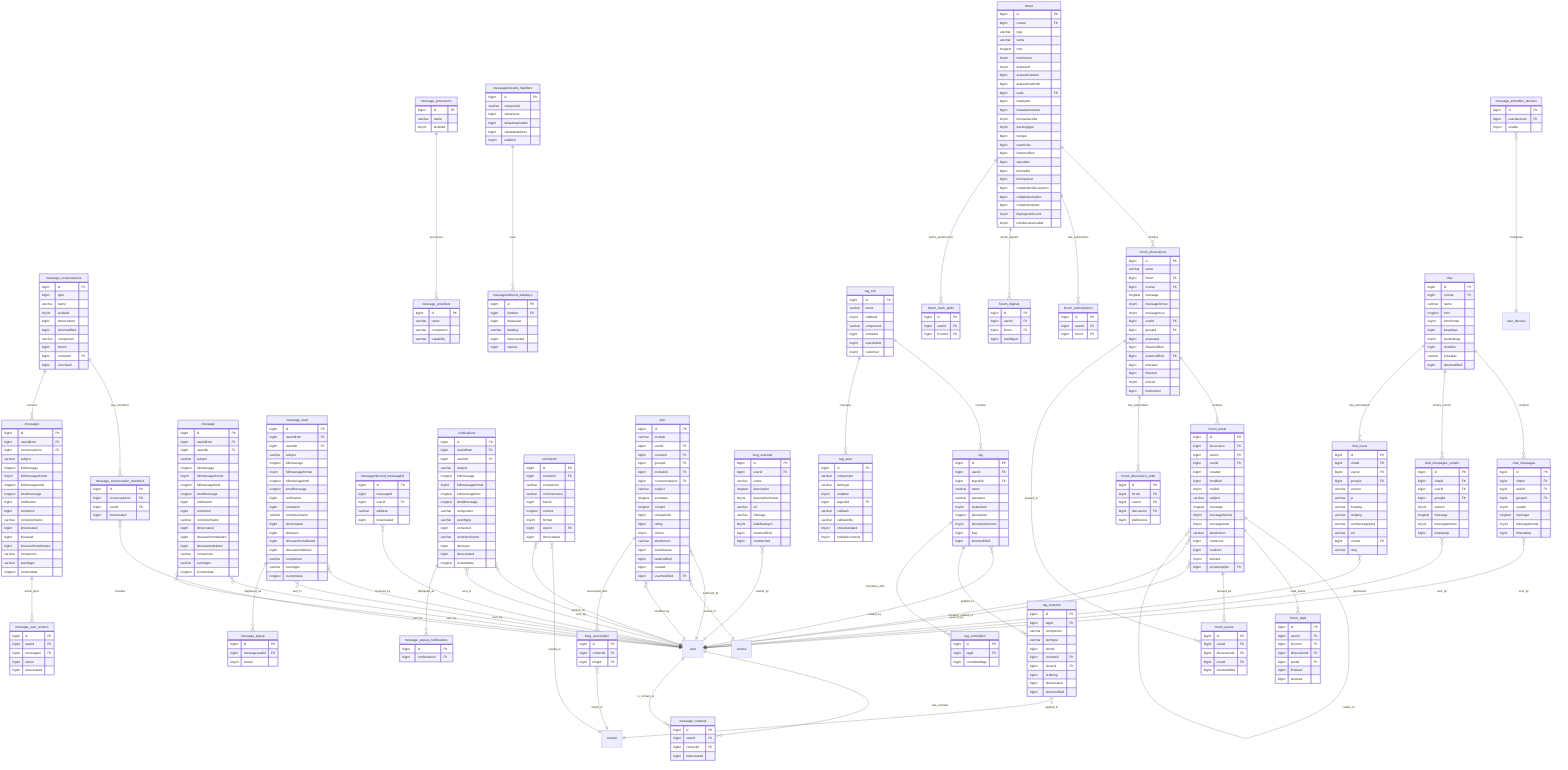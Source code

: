 erDiagram
    %% Messaging System
    message_conversations {
        bigint id PK
        bigint type
        varchar name
        tinyint enabled
        bigint timecreated
        bigint timemodified
        varchar component
        bigint itemid
        bigint contextid FK
        bigint convhash
    }

    message_conversation_members {
        bigint id PK
        bigint conversationid FK
        bigint userid FK
        bigint timecreated
    }

    messages {
        bigint id PK
        bigint useridfrom FK
        bigint conversationid FK
        varchar subject
        longtext fullmessage
        tinyint fullmessageformat
        longtext fullmessagehtml
        longtext smallmessage
        bigint notification
        bigint contexturl
        varchar contexturlname
        bigint timecreated
        bigint timeread
        bigint timeuserfromdeleted
        varchar component
        varchar eventtype
        longtext customdata
    }

    message {
        bigint id PK
        bigint useridfrom FK
        bigint useridto FK
        varchar subject
        longtext fullmessage
        tinyint fullmessageformat
        longtext fullmessagehtml
        longtext smallmessage
        bigint notification
        bigint contexturl
        varchar contexturlname
        bigint timecreated
        bigint timeuserfromdeleted
        bigint timeusertodeleted
        varchar component
        varchar eventtype
        longtext customdata
    }

    message_read {
        bigint id PK
        bigint useridfrom FK
        bigint useridto FK
        varchar subject
        longtext fullmessage
        tinyint fullmessageformat
        longtext fullmessagehtml
        longtext smallmessage
        bigint notification
        bigint contexturl
        varchar contexturlname
        bigint timecreated
        bigint timeread
        bigint timeuserfromdeleted
        bigint timeusertodeleted
        varchar component
        varchar eventtype
        longtext customdata
    }

    message_contacts {
        bigint id PK
        bigint userid FK
        bigint contactid FK
        bigint timecreated
    }

    message_user_actions {
        bigint id PK
        bigint userid FK
        bigint messageid FK
        bigint action
        bigint timecreated
    }

    %% Message Processing
    message_processors {
        bigint id PK
        varchar name
        tinyint enabled
    }

    message_providers {
        bigint id PK
        varchar name
        varchar component
        varchar capability
    }

    message_popup {
        bigint id PK
        bigint messagereadid FK
        tinyint isread
    }

    message_popup_notifications {
        bigint id PK
        bigint notificationid FK
    }

    message_airnotifier_devices {
        bigint id PK
        bigint userdeviceid FK
        tinyint enable
    }

    %% Inbound Email Processing
    messageinbound_handlers {
        bigint id PK
        varchar component
        bigint classname
        bigint defaultexpiration
        bigint validateaddress
        tinyint enabled
    }

    messageinbound_datakeys {
        bigint id PK
        bigint handler FK
        bigint datavalue
        varchar datakey
        bigint timecreated
        bigint expires
    }

    messageinbound_messagelist {
        bigint id PK
        bigint messageid
        bigint userid FK
        varchar address
        bigint timecreated
    }

    %% Notifications
    notifications {
        bigint id PK
        bigint useridfrom FK
        bigint useridto FK
        varchar subject
        longtext fullmessage
        tinyint fullmessageformat
        longtext fullmessagehtml
        longtext smallmessage
        varchar component
        varchar eventtype
        bigint contexturl
        varchar contexturlname
        bigint timeread
        bigint timecreated
        longtext customdata
    }

    %% Comments System
    comments {
        bigint id PK
        bigint contextid FK
        varchar component
        varchar commentarea
        bigint itemid
        longtext content
        tinyint format
        bigint userid FK
        bigint timecreated
    }

    %% Blog System
    post {
        bigint id PK
        varchar module
        bigint userid FK
        bigint courseid FK
        bigint groupid FK
        bigint moduleid FK
        bigint coursemoduleid FK
        varchar subject
        longtext summary
        longtext content
        bigint uniquehash
        bigint rating
        tinyint format
        varchar attachment
        bigint publishstate
        bigint lastmodified
        bigint created
        bigint usermodified FK
    }

    blog_external {
        bigint id PK
        bigint userid FK
        varchar name
        longtext description
        tinyint descriptionformat
        varchar url
        varchar filtertags
        tinyint failedlastsync
        bigint timemodified
        bigint timefetched
    }

    blog_association {
        bigint id PK
        bigint contextid FK
        bigint blogid FK
    }

    %% Tag System
    tag {
        bigint id PK
        bigint userid FK
        bigint tagcollid FK
        varchar name
        varchar rawname
        tinyint isstandard
        longtext description
        tinyint descriptionformat
        bigint flag
        bigint timemodified
    }

    tag_area {
        bigint id PK
        varchar component
        varchar itemtype
        tinyint enabled
        bigint tagcollid FK
        varchar callback
        varchar callbackfile
        tinyint showstandard
        tinyint multiplecontexts
    }

    tag_coll {
        bigint id PK
        varchar name
        tinyint isdefault
        varchar component
        bigint sortorder
        tinyint searchable
        tinyint customurl
    }

    tag_instance {
        bigint id PK
        bigint tagid FK
        varchar component
        varchar itemtype
        bigint itemid
        bigint contextid FK
        bigint tiuserid FK
        bigint ordering
        bigint timecreated
        bigint timemodified
    }

    tag_correlation {
        bigint id PK
        bigint tagid FK
        bigint correlatedtags
    }

    %% Forum (Communication Hub)
    forum {
        bigint id PK
        bigint course FK
        varchar type
        varchar name
        longtext intro
        tinyint introformat
        tinyint assessed
        bigint assesstimestart
        bigint assesstimefinish
        bigint scale FK
        bigint maxbytes
        bigint maxattachments
        tinyint forcesubscribe
        tinyint trackingtype
        bigint rsstype
        bigint rssarticles
        bigint timemodified
        bigint warnafter
        bigint blockafter
        bigint blockperiod
        bigint completiondiscussions
        bigint completionreplies
        bigint completionposts
        tinyint displaywordcount
        tinyint lockdiscussionafter
    }

    forum_discussions {
        bigint id PK
        varchar name
        bigint forum FK
        bigint course FK
        longtext message
        tinyint messageformat
        tinyint messagetrust
        bigint userid FK
        bigint groupid FK
        bigint assessed
        bigint timemodified
        bigint usermodified FK
        bigint timestart
        bigint timeend
        tinyint pinned
        bigint timelocked
    }

    forum_posts {
        bigint id PK
        bigint discussion FK
        bigint parent FK
        bigint userid FK
        bigint created
        bigint modified
        tinyint mailed
        varchar subject
        longtext message
        tinyint messageformat
        tinyint messagetrust
        varchar attachment
        bigint totalscore
        bigint mailnow
        tinyint deleted
        bigint privatereplyto FK
    }

    forum_queue {
        bigint id PK
        bigint userid FK
        bigint discussionid FK
        bigint postid FK
        bigint timemodified
    }

    forum_subscriptions {
        bigint id PK
        bigint userid FK
        bigint forum FK
    }

    forum_discussion_subs {
        bigint id PK
        bigint forum FK
        bigint userid FK
        bigint discussion FK
        bigint preference
    }

    forum_digests {
        bigint id PK
        bigint userid FK
        bigint forum FK
        bigint maildigest
    }

    forum_read {
        bigint id PK
        bigint userid FK
        bigint forumid FK
        bigint discussionid FK
        bigint postid FK
        bigint firstread
        bigint lastread
    }

    forum_track_prefs {
        bigint id PK
        bigint userid FK
        bigint forumid FK
    }

    %% Chat (Real-time Communication)
    chat {
        bigint id PK
        bigint course FK
        varchar name
        longtext intro
        tinyint introformat
        bigint keepdays
        tinyint studentlogs
        bigint chattime
        varchar schedule
        bigint timemodified
    }

    chat_messages {
        bigint id PK
        bigint chatid FK
        bigint userid FK
        bigint groupid FK
        tinyint system
        longtext message
        tinyint messageformat
        bigint timestamp
    }

    chat_messages_current {
        bigint id PK
        bigint chatid FK
        bigint userid FK
        bigint groupid FK
        tinyint system
        longtext message
        tinyint messageformat
        bigint timestamp
    }

    chat_users {
        bigint id PK
        bigint chatid FK
        bigint userid FK
        bigint groupid FK
        varchar version
        varchar ip
        varchar firstping
        varchar lastping
        varchar lastmessageping
        varchar sid
        bigint course FK
        varchar lang
    }

    %% RELATIONSHIPS

    %% Message Conversation Relationships
    message_conversations ||--o{ message_conversation_members : "has_members"
    message_conversations ||--o{ messages : "contains"
    message_conversation_members }o--|| user : "includes"

    %% Legacy Messaging Relationships
    message }o--|| user : "sent_by"
    message }o--|| user : "sent_to"
    message_read }o--|| user : "sent_by"
    message_read }o--|| user : "sent_to"
    message_read ||--o{ message_popup : "displayed_as"

    %% Message Contacts and Actions
    user ||--o{ message_contacts : "has_contacts"
    user ||--o{ message_contacts : "is_contact_of"
    messages ||--o{ message_user_actions : "acted_upon"
    
    %% Notification Relationships
    notifications }o--|| user : "sent_by"
    notifications }o--|| user : "sent_to"
    notifications ||--o{ message_popup_notifications : "displayed_as"

    %% Message Processing
    message_processors ||--o{ message_providers : "processes"
    message_airnotifier_devices }o--|| user_devices : "configures"

    %% Inbound Email
    messageinbound_handlers ||--o{ messageinbound_datakeys : "uses"
    messageinbound_messagelist }o--|| user : "received_by"

    %% Comments
    comments }o--|| context : "posted_in"
    comments }o--|| user : "posted_by"

    %% Blog System
    post }o--|| user : "authored_by"
    post }o--|| course : "posted_in"
    post }o--|| user : "modified_by"
    post ||--o{ blog_association : "associated_with"
    blog_external }o--|| user : "owned_by"
    blog_association }o--|| context : "linked_to"

    %% Tag System
    tag_coll ||--o{ tag : "contains"
    tag_coll ||--o{ tag_area : "manages"
    tag }o--|| user : "created_by"
    tag ||--o{ tag_instance : "applied_to"
    tag ||--o{ tag_correlation : "correlates_with"
    tag_instance }o--|| context : "applied_in"

    %% Forum Relationships
    forum ||--o{ forum_discussions : "contains"
    forum ||--o{ forum_subscriptions : "has_subscribers"
    forum ||--o{ forum_digests : "sends_digests"
    forum ||--o{ forum_track_prefs : "tracks_preferences"
    forum_discussions ||--o{ forum_posts : "contains"
    forum_discussions ||--o{ forum_discussion_subs : "has_subscribers"
    forum_discussions ||--o{ forum_queue : "queued_in"
    forum_posts ||--o{ forum_posts : "replies_to"
    forum_posts ||--o{ forum_read : "read_status"
    forum_posts ||--o{ forum_queue : "queued_as"
    forum_posts }o--|| user : "posted_by"
    forum_posts }o--|| user : "privately_replied_to"

    %% Chat Relationships
    chat ||--o{ chat_messages : "contains"
    chat ||--o{ chat_messages_current : "shows_current"
    chat ||--o{ chat_users : "has_participants"
    chat_messages }o--|| user : "sent_by"
    chat_messages_current }o--|| user : "sent_by"
    chat_users }o--|| user : "represents"
